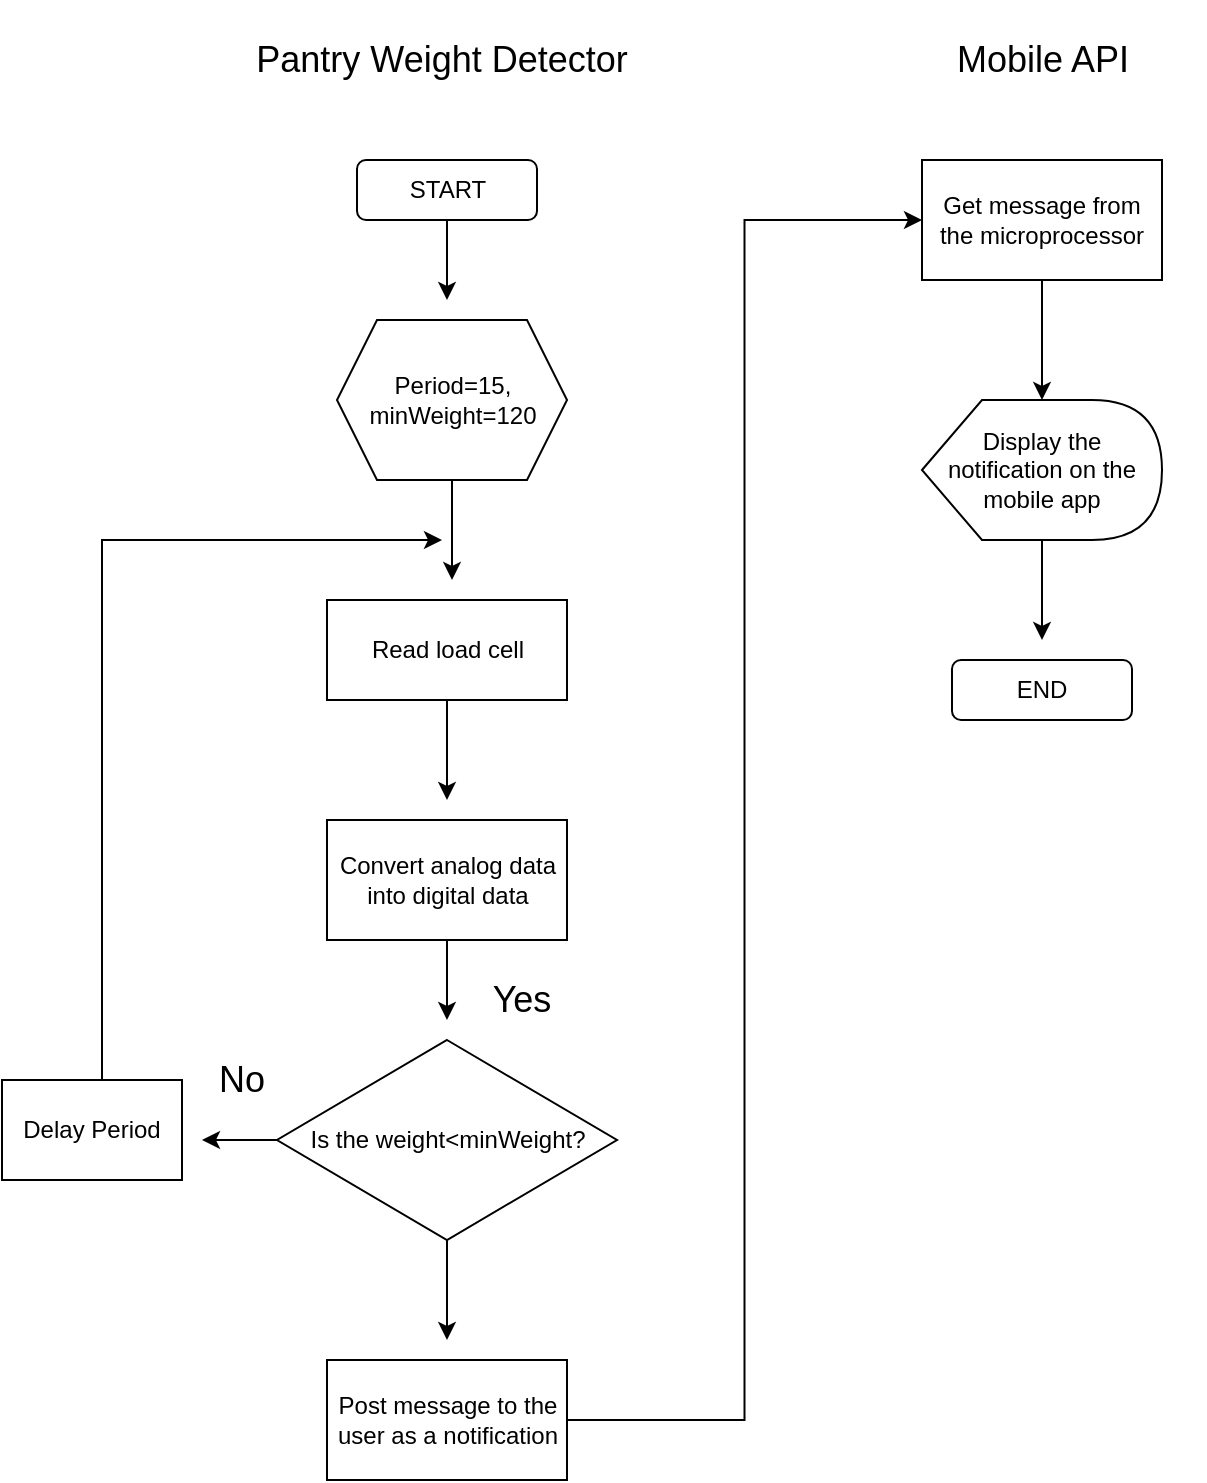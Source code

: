<mxfile version="13.6.5" type="github"><diagram id="8uvyzHnRnR21kx89rY3Z" name="Page-1"><mxGraphModel dx="2066" dy="1154" grid="1" gridSize="10" guides="1" tooltips="1" connect="1" arrows="1" fold="1" page="1" pageScale="1" pageWidth="850" pageHeight="1100" math="0" shadow="0"><root><mxCell id="0"/><mxCell id="1" parent="0"/><mxCell id="YUaBznrIYL4UKmxhMPoM-25" style="edgeStyle=orthogonalEdgeStyle;rounded=0;orthogonalLoop=1;jettySize=auto;html=1;" edge="1" parent="1" source="YUaBznrIYL4UKmxhMPoM-7" target="YUaBznrIYL4UKmxhMPoM-8"><mxGeometry relative="1" as="geometry"/></mxCell><mxCell id="YUaBznrIYL4UKmxhMPoM-7" value="Get message from the microprocessor" style="rounded=0;whiteSpace=wrap;html=1;" vertex="1" parent="1"><mxGeometry x="550" y="240" width="120" height="60" as="geometry"/></mxCell><mxCell id="YUaBznrIYL4UKmxhMPoM-27" style="edgeStyle=orthogonalEdgeStyle;rounded=0;orthogonalLoop=1;jettySize=auto;html=1;" edge="1" parent="1" source="YUaBznrIYL4UKmxhMPoM-8"><mxGeometry relative="1" as="geometry"><mxPoint x="610" y="480" as="targetPoint"/></mxGeometry></mxCell><mxCell id="YUaBznrIYL4UKmxhMPoM-8" value="Display the notification on the mobile app" style="shape=display;whiteSpace=wrap;html=1;align=center;" vertex="1" parent="1"><mxGeometry x="550" y="360" width="120" height="70" as="geometry"/></mxCell><mxCell id="YUaBznrIYL4UKmxhMPoM-19" style="edgeStyle=orthogonalEdgeStyle;rounded=0;orthogonalLoop=1;jettySize=auto;html=1;" edge="1" parent="1" source="YUaBznrIYL4UKmxhMPoM-9"><mxGeometry relative="1" as="geometry"><mxPoint x="312.5" y="310" as="targetPoint"/></mxGeometry></mxCell><mxCell id="YUaBznrIYL4UKmxhMPoM-9" value="START" style="rounded=1;whiteSpace=wrap;html=1;" vertex="1" parent="1"><mxGeometry x="267.5" y="240" width="90" height="30" as="geometry"/></mxCell><mxCell id="YUaBznrIYL4UKmxhMPoM-20" style="edgeStyle=orthogonalEdgeStyle;rounded=0;orthogonalLoop=1;jettySize=auto;html=1;" edge="1" parent="1" source="YUaBznrIYL4UKmxhMPoM-10"><mxGeometry relative="1" as="geometry"><mxPoint x="315" y="450" as="targetPoint"/></mxGeometry></mxCell><mxCell id="YUaBznrIYL4UKmxhMPoM-10" value="Period=15,&lt;br&gt;minWeight=120" style="shape=hexagon;perimeter=hexagonPerimeter2;whiteSpace=wrap;html=1;fixedSize=1;" vertex="1" parent="1"><mxGeometry x="257.5" y="320" width="115" height="80" as="geometry"/></mxCell><mxCell id="YUaBznrIYL4UKmxhMPoM-21" style="edgeStyle=orthogonalEdgeStyle;rounded=0;orthogonalLoop=1;jettySize=auto;html=1;" edge="1" parent="1" source="YUaBznrIYL4UKmxhMPoM-11"><mxGeometry relative="1" as="geometry"><mxPoint x="312.5" y="560" as="targetPoint"/></mxGeometry></mxCell><mxCell id="YUaBznrIYL4UKmxhMPoM-11" value="Read load cell" style="rounded=0;whiteSpace=wrap;html=1;" vertex="1" parent="1"><mxGeometry x="252.5" y="460" width="120" height="50" as="geometry"/></mxCell><mxCell id="YUaBznrIYL4UKmxhMPoM-22" style="edgeStyle=orthogonalEdgeStyle;rounded=0;orthogonalLoop=1;jettySize=auto;html=1;" edge="1" parent="1" source="YUaBznrIYL4UKmxhMPoM-12"><mxGeometry relative="1" as="geometry"><mxPoint x="312.5" y="670" as="targetPoint"/></mxGeometry></mxCell><mxCell id="YUaBznrIYL4UKmxhMPoM-12" value="Convert analog data into digital data" style="rounded=0;whiteSpace=wrap;html=1;" vertex="1" parent="1"><mxGeometry x="252.5" y="570" width="120" height="60" as="geometry"/></mxCell><mxCell id="YUaBznrIYL4UKmxhMPoM-23" style="edgeStyle=orthogonalEdgeStyle;rounded=0;orthogonalLoop=1;jettySize=auto;html=1;" edge="1" parent="1" source="YUaBznrIYL4UKmxhMPoM-13"><mxGeometry relative="1" as="geometry"><mxPoint x="312.5" y="830" as="targetPoint"/></mxGeometry></mxCell><mxCell id="YUaBznrIYL4UKmxhMPoM-28" style="edgeStyle=orthogonalEdgeStyle;rounded=0;orthogonalLoop=1;jettySize=auto;html=1;exitX=0;exitY=0.5;exitDx=0;exitDy=0;" edge="1" parent="1" source="YUaBznrIYL4UKmxhMPoM-13"><mxGeometry relative="1" as="geometry"><mxPoint x="190" y="730" as="targetPoint"/></mxGeometry></mxCell><mxCell id="YUaBznrIYL4UKmxhMPoM-13" value="Is the weight&amp;lt;minWeight?" style="rhombus;whiteSpace=wrap;html=1;" vertex="1" parent="1"><mxGeometry x="227.5" y="680" width="170" height="100" as="geometry"/></mxCell><mxCell id="YUaBznrIYL4UKmxhMPoM-24" style="edgeStyle=orthogonalEdgeStyle;rounded=0;orthogonalLoop=1;jettySize=auto;html=1;entryX=0;entryY=0.5;entryDx=0;entryDy=0;" edge="1" parent="1" source="YUaBznrIYL4UKmxhMPoM-14" target="YUaBznrIYL4UKmxhMPoM-7"><mxGeometry relative="1" as="geometry"/></mxCell><mxCell id="YUaBznrIYL4UKmxhMPoM-14" value="Post message to the user as a notification" style="rounded=0;whiteSpace=wrap;html=1;" vertex="1" parent="1"><mxGeometry x="252.5" y="840" width="120" height="60" as="geometry"/></mxCell><mxCell id="YUaBznrIYL4UKmxhMPoM-29" style="edgeStyle=orthogonalEdgeStyle;rounded=0;orthogonalLoop=1;jettySize=auto;html=1;" edge="1" parent="1" source="YUaBznrIYL4UKmxhMPoM-15"><mxGeometry relative="1" as="geometry"><mxPoint x="310" y="430" as="targetPoint"/><Array as="points"><mxPoint x="140" y="430"/><mxPoint x="250" y="430"/></Array></mxGeometry></mxCell><mxCell id="YUaBznrIYL4UKmxhMPoM-15" value="Delay Period" style="rounded=0;whiteSpace=wrap;html=1;align=center;" vertex="1" parent="1"><mxGeometry x="90" y="700" width="90" height="50" as="geometry"/></mxCell><mxCell id="YUaBznrIYL4UKmxhMPoM-16" value="END" style="rounded=1;whiteSpace=wrap;html=1;align=center;" vertex="1" parent="1"><mxGeometry x="565" y="490" width="90" height="30" as="geometry"/></mxCell><mxCell id="YUaBznrIYL4UKmxhMPoM-17" value="Pantry Weight Detector" style="text;html=1;strokeColor=none;fillColor=none;align=center;verticalAlign=middle;whiteSpace=wrap;rounded=0;fontSize=18;" vertex="1" parent="1"><mxGeometry x="210" y="160" width="200" height="60" as="geometry"/></mxCell><mxCell id="YUaBznrIYL4UKmxhMPoM-18" value="Mobile API" style="text;html=1;strokeColor=none;fillColor=none;align=center;verticalAlign=middle;whiteSpace=wrap;rounded=0;fontSize=18;" vertex="1" parent="1"><mxGeometry x="528.75" y="160" width="162.5" height="60" as="geometry"/></mxCell><mxCell id="YUaBznrIYL4UKmxhMPoM-30" value="Yes" style="text;html=1;strokeColor=none;fillColor=none;align=center;verticalAlign=middle;whiteSpace=wrap;rounded=0;fontSize=18;" vertex="1" parent="1"><mxGeometry x="330" y="650" width="40" height="20" as="geometry"/></mxCell><mxCell id="YUaBznrIYL4UKmxhMPoM-31" value="No" style="text;html=1;strokeColor=none;fillColor=none;align=center;verticalAlign=middle;whiteSpace=wrap;rounded=0;fontSize=18;" vertex="1" parent="1"><mxGeometry x="190" y="690" width="40" height="20" as="geometry"/></mxCell></root></mxGraphModel></diagram></mxfile>